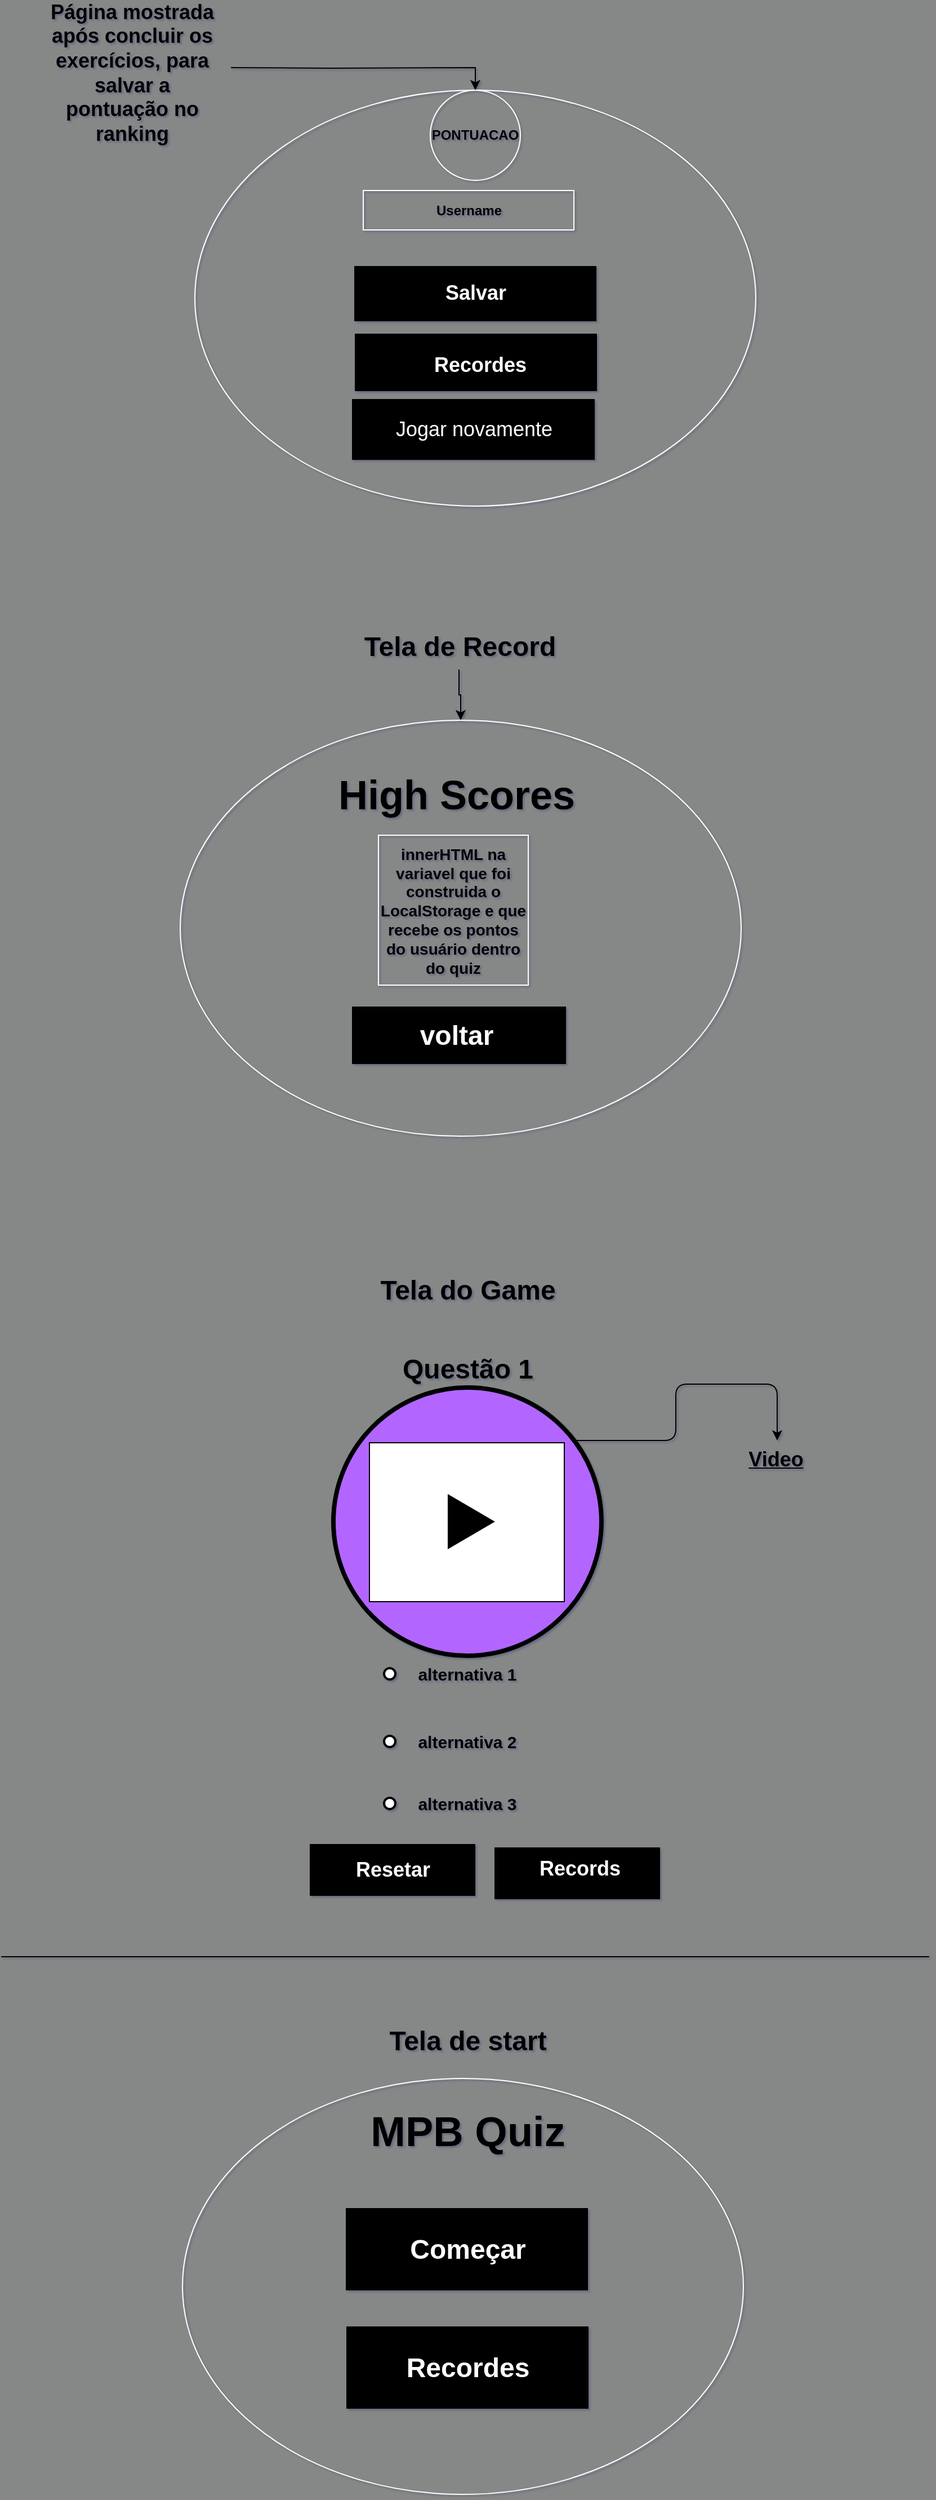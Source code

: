 <mxfile version="14.2.6" type="google"><diagram id="eXlN7GdQRJXbZ_-50cze" name="Page-1"><mxGraphModel dx="1102" dy="1581" grid="0" gridSize="10" guides="1" tooltips="1" connect="1" arrows="1" fold="1" page="1" pageScale="1" pageWidth="827" pageHeight="1169" background="#868787" math="0" shadow="1"><root><mxCell id="0"/><mxCell id="1" parent="0"/><mxCell id="D2nATUGUkkzn-s4yFX-X-53" value="" style="ellipse;whiteSpace=wrap;html=1;strokeColor=#FFFFFF;fillColor=none;" parent="1" vertex="1"><mxGeometry x="172" y="-1025" width="498" height="369" as="geometry"/></mxCell><mxCell id="D2nATUGUkkzn-s4yFX-X-3" value="" style="rounded=0;whiteSpace=wrap;html=1;strokeColor=#000000;strokeWidth=4;fillColor=#000000;" parent="1" vertex="1"><mxGeometry x="276" y="533" width="143" height="42" as="geometry"/></mxCell><mxCell id="D2nATUGUkkzn-s4yFX-X-1" value="" style="ellipse;whiteSpace=wrap;html=1;strokeColor=#FFFFFF;fillColor=none;" parent="1" vertex="1"><mxGeometry x="161" y="739" width="498" height="369" as="geometry"/></mxCell><mxCell id="Lh7i1QWoi4kdA_lS1sBC-5" value="Questão 1" style="text;strokeColor=none;fillColor=none;html=1;fontSize=24;fontStyle=1;verticalAlign=middle;align=center;" parent="1" vertex="1"><mxGeometry x="364" y="90" width="100" height="40" as="geometry"/></mxCell><mxCell id="Lh7i1QWoi4kdA_lS1sBC-11" value="&lt;b&gt;&lt;font style=&quot;font-size: 15px&quot;&gt;alternativa 1&lt;/font&gt;&lt;/b&gt;" style="text;html=1;strokeColor=none;fillColor=none;align=center;verticalAlign=middle;whiteSpace=wrap;rounded=0;" parent="1" vertex="1"><mxGeometry x="369" y="360" width="90" height="40" as="geometry"/></mxCell><mxCell id="Lh7i1QWoi4kdA_lS1sBC-12" value="&lt;b&gt;&lt;font style=&quot;font-size: 15px&quot;&gt;alternativa 2&lt;/font&gt;&lt;/b&gt;" style="text;html=1;strokeColor=none;fillColor=none;align=center;verticalAlign=middle;whiteSpace=wrap;rounded=0;" parent="1" vertex="1"><mxGeometry x="369" y="420" width="90" height="40" as="geometry"/></mxCell><mxCell id="Lh7i1QWoi4kdA_lS1sBC-13" value="&lt;b&gt;&lt;font style=&quot;font-size: 15px&quot;&gt;alternativa 3&lt;/font&gt;&lt;/b&gt;" style="text;html=1;strokeColor=none;fillColor=none;align=center;verticalAlign=middle;whiteSpace=wrap;rounded=0;" parent="1" vertex="1"><mxGeometry x="369" y="480" width="90" height="30" as="geometry"/></mxCell><mxCell id="Lh7i1QWoi4kdA_lS1sBC-19" value="" style="edgeStyle=segmentEdgeStyle;endArrow=classic;html=1;" parent="1" edge="1"><mxGeometry width="50" height="50" relative="1" as="geometry"><mxPoint x="509" y="173" as="sourcePoint"/><mxPoint x="689" y="173" as="targetPoint"/><Array as="points"><mxPoint x="599" y="173"/><mxPoint x="599" y="123"/></Array></mxGeometry></mxCell><mxCell id="Lh7i1QWoi4kdA_lS1sBC-21" value="&lt;b&gt;&lt;u&gt;&lt;font style=&quot;font-size: 18px&quot;&gt;Video&lt;/font&gt;&lt;/u&gt;&lt;/b&gt;" style="text;html=1;strokeColor=none;fillColor=none;align=center;verticalAlign=middle;whiteSpace=wrap;rounded=0;" parent="1" vertex="1"><mxGeometry x="668" y="180" width="40" height="20" as="geometry"/></mxCell><mxCell id="Lh7i1QWoi4kdA_lS1sBC-24" value="" style="strokeWidth=2;html=1;shape=mxgraph.flowchart.start_2;whiteSpace=wrap;" parent="1" vertex="1"><mxGeometry x="340" y="375" width="10" height="10" as="geometry"/></mxCell><mxCell id="Lh7i1QWoi4kdA_lS1sBC-25" value="" style="strokeWidth=2;html=1;shape=mxgraph.flowchart.start_2;whiteSpace=wrap;" parent="1" vertex="1"><mxGeometry x="340" y="435" width="10" height="10" as="geometry"/></mxCell><mxCell id="Lh7i1QWoi4kdA_lS1sBC-26" value="" style="strokeWidth=2;html=1;shape=mxgraph.flowchart.start_2;whiteSpace=wrap;" parent="1" vertex="1"><mxGeometry x="340" y="490" width="10" height="10" as="geometry"/></mxCell><mxCell id="Lh7i1QWoi4kdA_lS1sBC-33" value="" style="endArrow=none;html=1;" parent="1" edge="1"><mxGeometry width="50" height="50" relative="1" as="geometry"><mxPoint y="631" as="sourcePoint"/><mxPoint x="824" y="631" as="targetPoint"/><Array as="points"/></mxGeometry></mxCell><mxCell id="Lh7i1QWoi4kdA_lS1sBC-34" value="" style="ellipse;whiteSpace=wrap;html=1;aspect=fixed;fontColor=#333333;strokeWidth=4;fillColor=#B266FF;" parent="1" vertex="1"><mxGeometry x="295" y="126" width="238" height="238" as="geometry"/></mxCell><mxCell id="Lh7i1QWoi4kdA_lS1sBC-35" value="" style="rounded=0;whiteSpace=wrap;html=1;" parent="1" vertex="1"><mxGeometry x="327" y="175" width="173" height="141" as="geometry"/></mxCell><mxCell id="Lh7i1QWoi4kdA_lS1sBC-37" value="" style="triangle;whiteSpace=wrap;html=1;strokeColor=#000000;strokeWidth=4;fillColor=#000000;" parent="1" vertex="1"><mxGeometry x="398.5" y="224" width="36" height="42" as="geometry"/></mxCell><mxCell id="Lh7i1QWoi4kdA_lS1sBC-38" value="" style="rounded=0;whiteSpace=wrap;html=1;strokeColor=#000000;strokeWidth=4;fillColor=#000000;" parent="1" vertex="1"><mxGeometry x="308" y="856" width="211" height="69" as="geometry"/></mxCell><mxCell id="Lh7i1QWoi4kdA_lS1sBC-39" value="" style="rounded=0;whiteSpace=wrap;html=1;strokeColor=#000000;strokeWidth=4;fillColor=#000000;" parent="1" vertex="1"><mxGeometry x="308.5" y="961" width="211" height="69" as="geometry"/></mxCell><mxCell id="Lh7i1QWoi4kdA_lS1sBC-40" value="&lt;font color=&quot;#ffffff&quot;&gt;Começar&lt;/font&gt;" style="text;strokeColor=none;fillColor=none;html=1;fontSize=24;fontStyle=1;verticalAlign=middle;align=center;" parent="1" vertex="1"><mxGeometry x="364" y="870.5" width="100" height="40" as="geometry"/></mxCell><mxCell id="Lh7i1QWoi4kdA_lS1sBC-42" value="&lt;font color=&quot;#ffffff&quot;&gt;Recordes&lt;/font&gt;" style="text;strokeColor=none;fillColor=#000000;html=1;fontSize=24;fontStyle=1;verticalAlign=middle;align=center;" parent="1" vertex="1"><mxGeometry x="364" y="975.5" width="100" height="40" as="geometry"/></mxCell><mxCell id="Lh7i1QWoi4kdA_lS1sBC-47" value="Tela de start" style="text;strokeColor=none;fillColor=none;html=1;fontSize=24;fontStyle=1;verticalAlign=middle;align=center;" parent="1" vertex="1"><mxGeometry x="364" y="686" width="100" height="40" as="geometry"/></mxCell><mxCell id="Lh7i1QWoi4kdA_lS1sBC-48" value="Tela do Game" style="text;strokeColor=none;fillColor=none;html=1;fontSize=24;fontStyle=1;verticalAlign=middle;align=center;" parent="1" vertex="1"><mxGeometry x="364" y="20" width="100" height="40" as="geometry"/></mxCell><mxCell id="Lh7i1QWoi4kdA_lS1sBC-51" value="&lt;b&gt;&lt;font style=&quot;font-size: 18px&quot; color=&quot;#ffffff&quot;&gt;Resetar&lt;/font&gt;&lt;/b&gt;" style="text;html=1;strokeColor=none;fillColor=none;align=center;verticalAlign=middle;whiteSpace=wrap;rounded=0;" parent="1" vertex="1"><mxGeometry x="309.5" y="534" width="76" height="40" as="geometry"/></mxCell><mxCell id="Lh7i1QWoi4kdA_lS1sBC-54" value="&lt;span style=&quot;line-height: 300%&quot;&gt;&lt;font style=&quot;font-size: 37px&quot;&gt;MPB Quiz&lt;/font&gt;&lt;/span&gt;" style="text;strokeColor=none;fillColor=none;html=1;fontSize=24;fontStyle=1;verticalAlign=middle;align=center;" parent="1" vertex="1"><mxGeometry x="305" y="746" width="218" height="83" as="geometry"/></mxCell><mxCell id="D2nATUGUkkzn-s4yFX-X-4" value="" style="rounded=0;whiteSpace=wrap;html=1;strokeColor=#000000;strokeWidth=4;fillColor=#000000;" parent="1" vertex="1"><mxGeometry x="440" y="536" width="143" height="42" as="geometry"/></mxCell><mxCell id="Lh7i1QWoi4kdA_lS1sBC-53" value="&lt;b&gt;&lt;font style=&quot;font-size: 18px&quot; color=&quot;#ffffff&quot;&gt;Records&lt;/font&gt;&lt;/b&gt;" style="text;html=1;strokeColor=none;fillColor=none;align=center;verticalAlign=middle;whiteSpace=wrap;rounded=0;" parent="1" vertex="1"><mxGeometry x="475" y="533.38" width="78" height="39.62" as="geometry"/></mxCell><mxCell id="D2nATUGUkkzn-s4yFX-X-38" value="" style="ellipse;whiteSpace=wrap;html=1;strokeColor=#FFFFFF;fillColor=none;" parent="1" vertex="1"><mxGeometry x="159" y="-466" width="498" height="369" as="geometry"/></mxCell><mxCell id="D2nATUGUkkzn-s4yFX-X-40" value="" style="rounded=0;whiteSpace=wrap;html=1;strokeColor=#000000;strokeWidth=4;fillColor=#000000;" parent="1" vertex="1"><mxGeometry x="313.5" y="-210" width="186" height="47" as="geometry"/></mxCell><mxCell id="D2nATUGUkkzn-s4yFX-X-42" value="&lt;font color=&quot;#ffffff&quot;&gt;voltar&lt;/font&gt;" style="text;strokeColor=none;fillColor=#000000;html=1;fontSize=24;fontStyle=1;verticalAlign=middle;align=center;" parent="1" vertex="1"><mxGeometry x="370.5" y="-195.75" width="67" height="18.5" as="geometry"/></mxCell><mxCell id="D2nATUGUkkzn-s4yFX-X-45" value="" style="edgeStyle=orthogonalEdgeStyle;rounded=0;orthogonalLoop=1;jettySize=auto;html=1;" parent="1" source="D2nATUGUkkzn-s4yFX-X-43" target="D2nATUGUkkzn-s4yFX-X-38" edge="1"><mxGeometry relative="1" as="geometry"/></mxCell><mxCell id="D2nATUGUkkzn-s4yFX-X-43" value="Tela de Record" style="text;strokeColor=none;fillColor=none;html=1;fontSize=24;fontStyle=1;verticalAlign=middle;align=center;" parent="1" vertex="1"><mxGeometry x="356.5" y="-551" width="100" height="40" as="geometry"/></mxCell><mxCell id="D2nATUGUkkzn-s4yFX-X-46" value="&lt;font style=&quot;font-size: 36px&quot;&gt;High Scores&lt;/font&gt;" style="text;strokeColor=none;fillColor=none;html=1;fontSize=24;fontStyle=1;verticalAlign=middle;align=center;" parent="1" vertex="1"><mxGeometry x="325.25" y="-431" width="157.5" height="61" as="geometry"/></mxCell><mxCell id="D2nATUGUkkzn-s4yFX-X-47" value="&lt;b&gt;&lt;font style=&quot;font-size: 14px&quot;&gt;innerHTML na variavel que foi construida o LocalStorage e que recebe os pontos do usuário dentro do quiz&lt;/font&gt;&lt;/b&gt;" style="whiteSpace=wrap;html=1;aspect=fixed;strokeColor=#FFFFFF;fillColor=none;" parent="1" vertex="1"><mxGeometry x="335" y="-364" width="133" height="133" as="geometry"/></mxCell><mxCell id="D2nATUGUkkzn-s4yFX-X-48" value="" style="rounded=0;whiteSpace=wrap;html=1;strokeColor=#000000;strokeWidth=4;fillColor=#000000;" parent="1" vertex="1"><mxGeometry x="315.5" y="-867" width="211" height="45" as="geometry"/></mxCell><mxCell id="D2nATUGUkkzn-s4yFX-X-49" value="" style="rounded=0;whiteSpace=wrap;html=1;strokeColor=#000000;strokeWidth=4;fillColor=#000000;" parent="1" vertex="1"><mxGeometry x="316" y="-807" width="211" height="47" as="geometry"/></mxCell><mxCell id="D2nATUGUkkzn-s4yFX-X-50" value="&lt;font color=&quot;#ffffff&quot; style=&quot;font-size: 18px&quot;&gt;Salvar&lt;/font&gt;" style="text;strokeColor=none;fillColor=none;html=1;fontSize=24;fontStyle=1;verticalAlign=middle;align=center;" parent="1" vertex="1"><mxGeometry x="371" y="-867" width="100" height="40" as="geometry"/></mxCell><mxCell id="D2nATUGUkkzn-s4yFX-X-51" value="&lt;font color=&quot;#ffffff&quot; style=&quot;font-size: 18px&quot;&gt;Recordes&lt;/font&gt;" style="text;strokeColor=none;fillColor=#000000;html=1;fontSize=24;fontStyle=1;verticalAlign=middle;align=center;" parent="1" vertex="1"><mxGeometry x="375" y="-803.5" width="100" height="40" as="geometry"/></mxCell><mxCell id="D2nATUGUkkzn-s4yFX-X-54" value="&lt;b&gt;Username&lt;/b&gt;" style="rounded=0;whiteSpace=wrap;html=1;strokeColor=#FFFFFF;fillColor=none;" parent="1" vertex="1"><mxGeometry x="321.5" y="-936" width="187" height="35" as="geometry"/></mxCell><mxCell id="D2nATUGUkkzn-s4yFX-X-55" value="&lt;b&gt;PONTUACAO&lt;/b&gt;" style="ellipse;whiteSpace=wrap;html=1;aspect=fixed;strokeColor=#FFFFFF;fillColor=none;" parent="1" vertex="1"><mxGeometry x="381" y="-1025" width="80" height="80" as="geometry"/></mxCell><mxCell id="D2nATUGUkkzn-s4yFX-X-56" value="&lt;font color=&quot;#ffffff&quot; style=&quot;font-size: 18px&quot;&gt;Jogar novamente&lt;/font&gt;" style="rounded=0;whiteSpace=wrap;html=1;strokeColor=#000000;strokeWidth=4;fillColor=#000000;" parent="1" vertex="1"><mxGeometry x="313.5" y="-749" width="211.5" height="50" as="geometry"/></mxCell><mxCell id="D2nATUGUkkzn-s4yFX-X-59" style="edgeStyle=orthogonalEdgeStyle;rounded=0;orthogonalLoop=1;jettySize=auto;html=1;entryX=0.5;entryY=0;entryDx=0;entryDy=0;" parent="1" target="D2nATUGUkkzn-s4yFX-X-55" edge="1"><mxGeometry relative="1" as="geometry"><mxPoint x="204" y="-1045" as="sourcePoint"/></mxGeometry></mxCell><mxCell id="D2nATUGUkkzn-s4yFX-X-57" value="&lt;b&gt;&lt;font style=&quot;font-size: 18px&quot;&gt;Página mostrada após concluir os exercícios, para salvar a pontuação no ranking&lt;/font&gt;&lt;/b&gt;" style="text;html=1;strokeColor=none;fillColor=none;align=center;verticalAlign=middle;whiteSpace=wrap;rounded=0;" parent="1" vertex="1"><mxGeometry x="35" y="-1074" width="163" height="68" as="geometry"/></mxCell></root></mxGraphModel></diagram></mxfile>